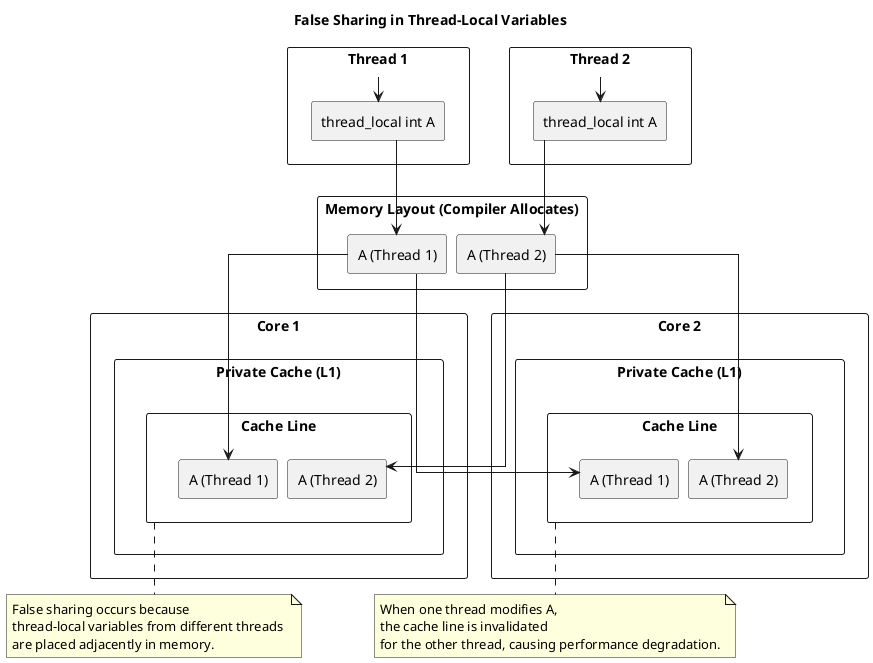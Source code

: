 @startuml
skinparam linetype ortho
skinparam nodesep 10
skinparam ranksep 20

title False Sharing in Thread-Local Variables

rectangle "Thread 1" as Thread1 {
    rectangle "thread_local int A" as TL_A_Thread1
}

rectangle "Thread 2" as Thread2 {
    rectangle "thread_local int A" as TL_A_Thread2
}

rectangle "Memory Layout (Compiler Allocates)" as Memory {
    rectangle "A (Thread 1)" as MemA_Thread1
    rectangle "A (Thread 2)" as MemA_Thread2
}

rectangle "Core 1" as Core1 {
    rectangle "Private Cache (L1)" as Cache1 {
        rectangle "Cache Line" as CacheLine1 {
            rectangle "A (Thread 1)" as CacheA_Thread1
            rectangle "A (Thread 2)" as CacheA_Thread2
        }
    }
}

rectangle "Core 2" as Core2 {
    rectangle "Private Cache (L1)" as Cache2 {
        rectangle "Cache Line" as CacheLine2 {
            rectangle "A (Thread 1)" as CacheA_Thread1_Core2
            rectangle "A (Thread 2)" as CacheA_Thread2_Core2
        }
    }
}

Thread1 --> TL_A_Thread1
Thread2 --> TL_A_Thread2

TL_A_Thread1 --> MemA_Thread1
TL_A_Thread2 --> MemA_Thread2

MemA_Thread1 --> CacheA_Thread1
MemA_Thread2 --> CacheA_Thread2

MemA_Thread1 --> CacheA_Thread1_Core2
MemA_Thread2 --> CacheA_Thread2_Core2

note bottom of CacheLine1
    False sharing occurs because 
    thread-local variables from different threads 
    are placed adjacently in memory.
end note

note bottom of CacheLine2
    When one thread modifies A, 
    the cache line is invalidated 
    for the other thread, causing performance degradation.
end note

@enduml




